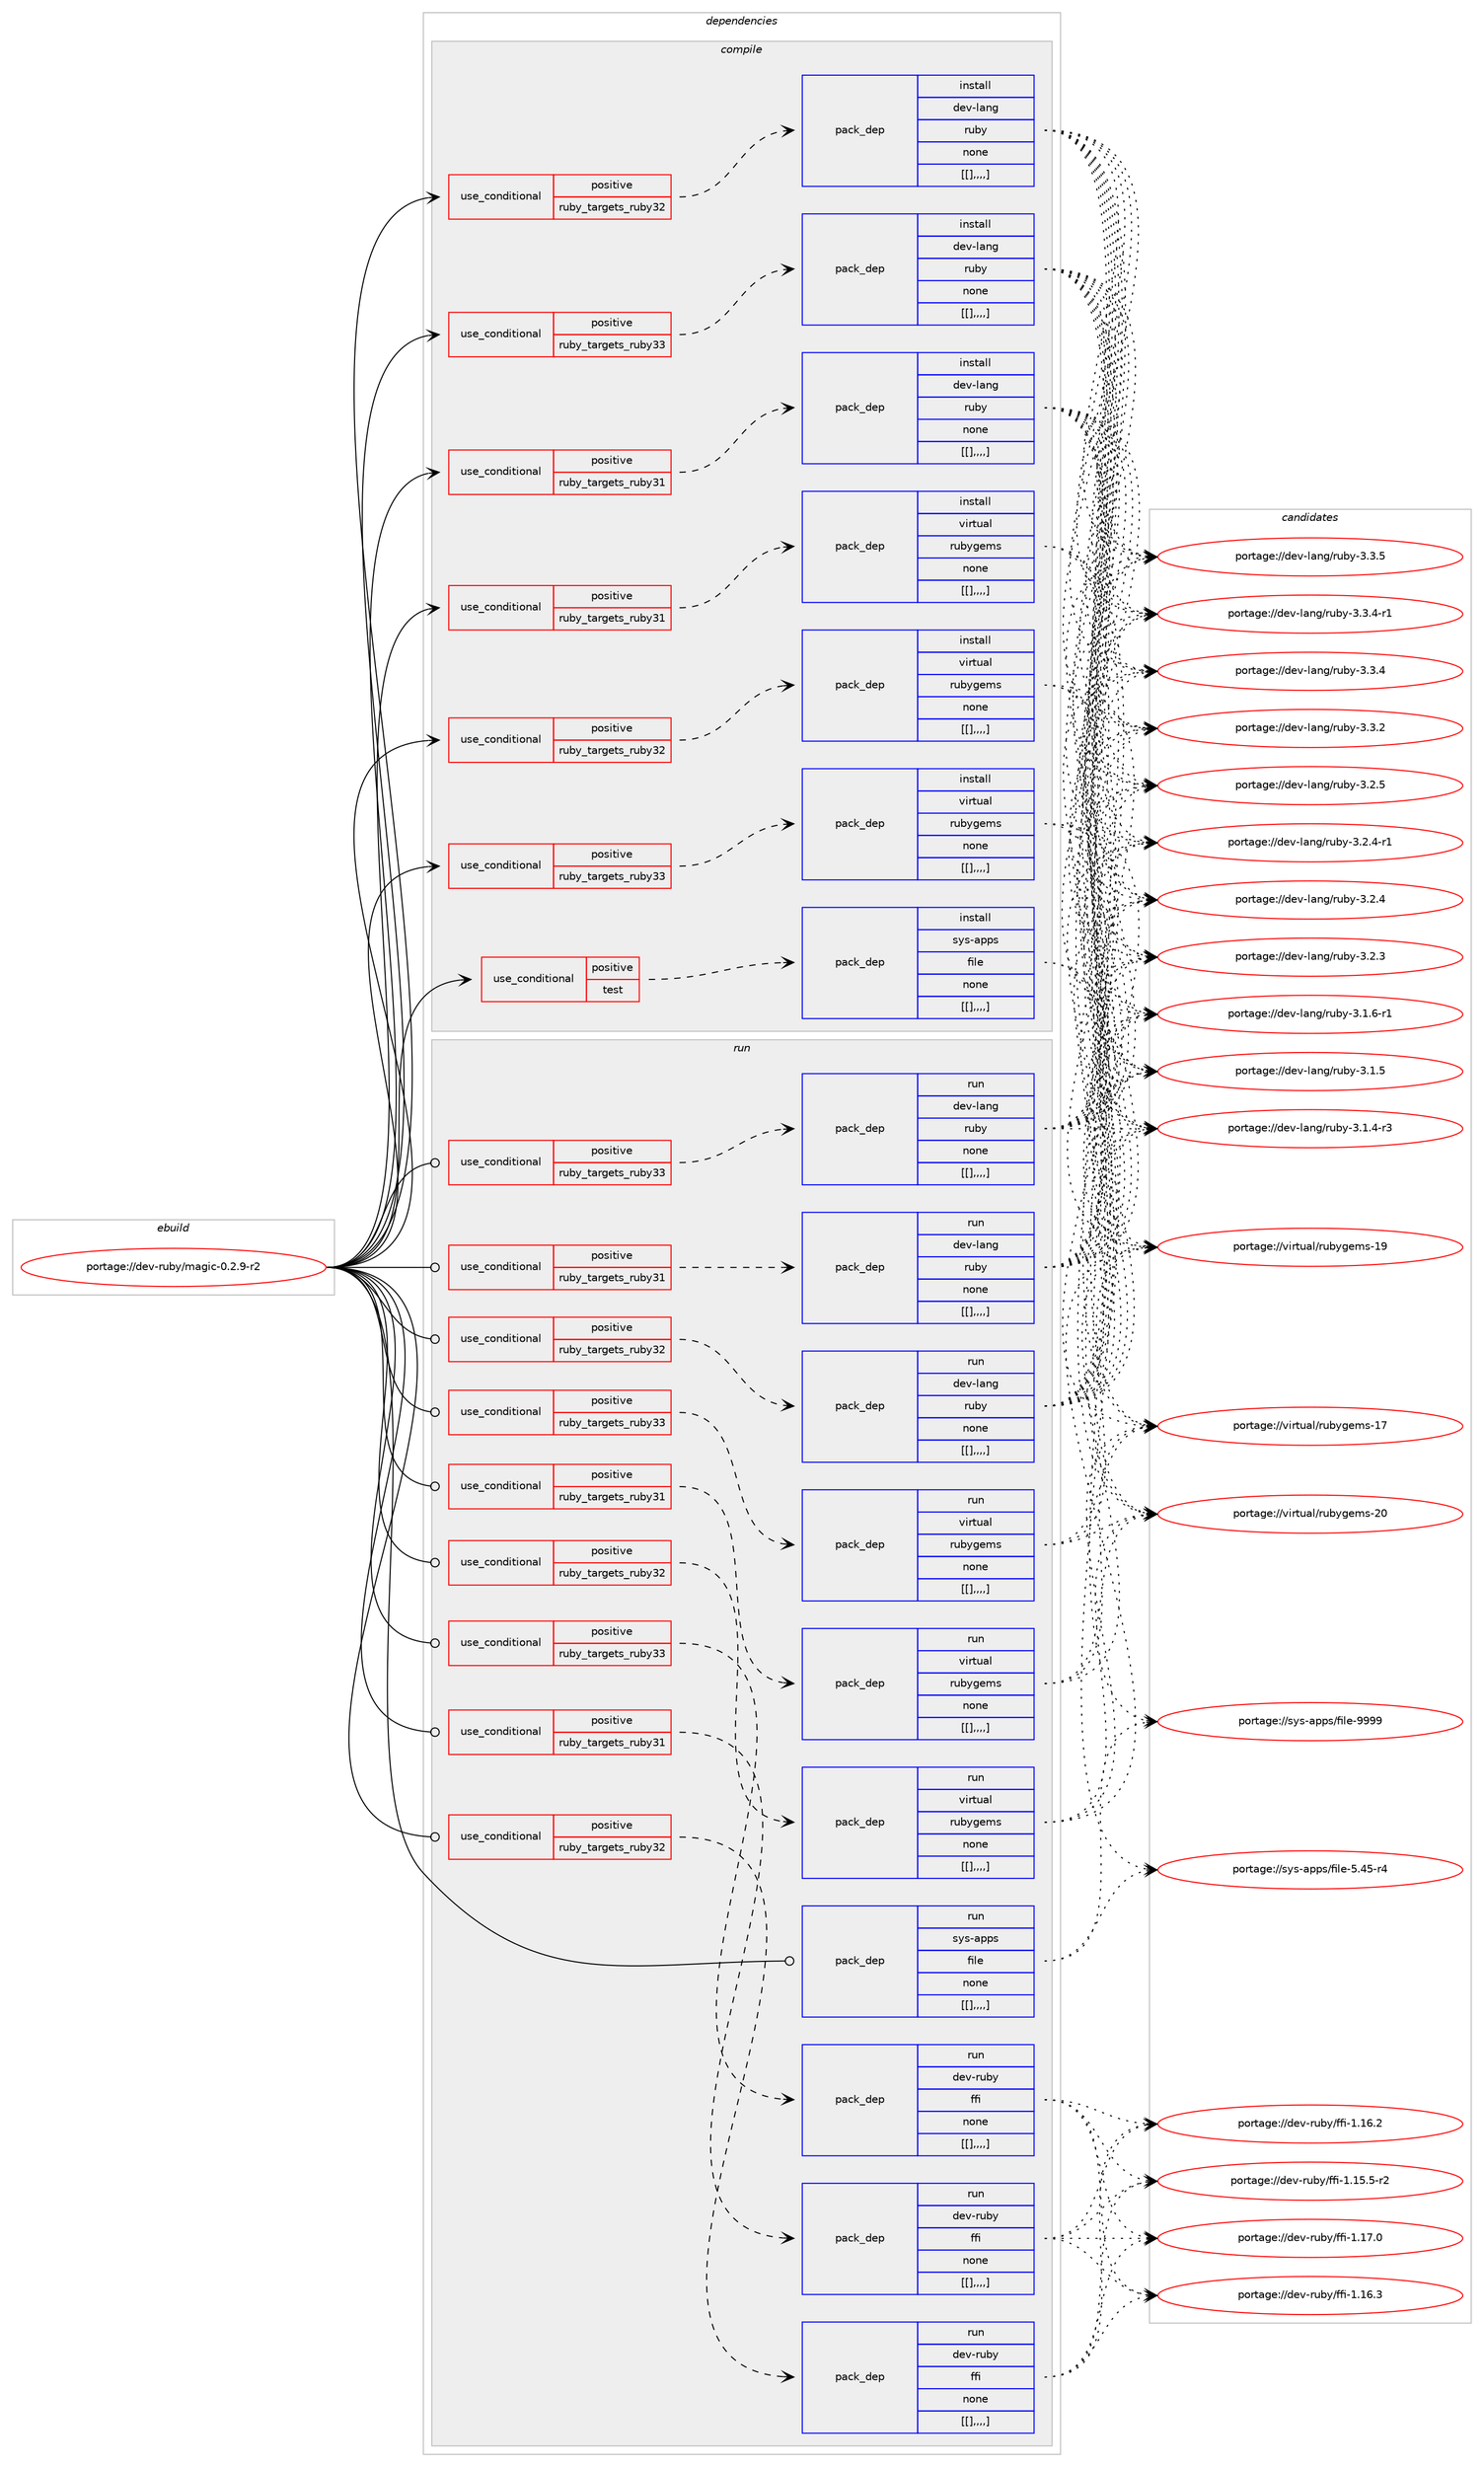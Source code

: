 digraph prolog {

# *************
# Graph options
# *************

newrank=true;
concentrate=true;
compound=true;
graph [rankdir=LR,fontname=Helvetica,fontsize=10,ranksep=1.5];#, ranksep=2.5, nodesep=0.2];
edge  [arrowhead=vee];
node  [fontname=Helvetica,fontsize=10];

# **********
# The ebuild
# **********

subgraph cluster_leftcol {
color=gray;
label=<<i>ebuild</i>>;
id [label="portage://dev-ruby/magic-0.2.9-r2", color=red, width=4, href="../dev-ruby/magic-0.2.9-r2.svg"];
}

# ****************
# The dependencies
# ****************

subgraph cluster_midcol {
color=gray;
label=<<i>dependencies</i>>;
subgraph cluster_compile {
fillcolor="#eeeeee";
style=filled;
label=<<i>compile</i>>;
subgraph cond51567 {
dependency191970 [label=<<TABLE BORDER="0" CELLBORDER="1" CELLSPACING="0" CELLPADDING="4"><TR><TD ROWSPAN="3" CELLPADDING="10">use_conditional</TD></TR><TR><TD>positive</TD></TR><TR><TD>ruby_targets_ruby31</TD></TR></TABLE>>, shape=none, color=red];
subgraph pack139072 {
dependency191971 [label=<<TABLE BORDER="0" CELLBORDER="1" CELLSPACING="0" CELLPADDING="4" WIDTH="220"><TR><TD ROWSPAN="6" CELLPADDING="30">pack_dep</TD></TR><TR><TD WIDTH="110">install</TD></TR><TR><TD>dev-lang</TD></TR><TR><TD>ruby</TD></TR><TR><TD>none</TD></TR><TR><TD>[[],,,,]</TD></TR></TABLE>>, shape=none, color=blue];
}
dependency191970:e -> dependency191971:w [weight=20,style="dashed",arrowhead="vee"];
}
id:e -> dependency191970:w [weight=20,style="solid",arrowhead="vee"];
subgraph cond51568 {
dependency191972 [label=<<TABLE BORDER="0" CELLBORDER="1" CELLSPACING="0" CELLPADDING="4"><TR><TD ROWSPAN="3" CELLPADDING="10">use_conditional</TD></TR><TR><TD>positive</TD></TR><TR><TD>ruby_targets_ruby31</TD></TR></TABLE>>, shape=none, color=red];
subgraph pack139073 {
dependency191973 [label=<<TABLE BORDER="0" CELLBORDER="1" CELLSPACING="0" CELLPADDING="4" WIDTH="220"><TR><TD ROWSPAN="6" CELLPADDING="30">pack_dep</TD></TR><TR><TD WIDTH="110">install</TD></TR><TR><TD>virtual</TD></TR><TR><TD>rubygems</TD></TR><TR><TD>none</TD></TR><TR><TD>[[],,,,]</TD></TR></TABLE>>, shape=none, color=blue];
}
dependency191972:e -> dependency191973:w [weight=20,style="dashed",arrowhead="vee"];
}
id:e -> dependency191972:w [weight=20,style="solid",arrowhead="vee"];
subgraph cond51569 {
dependency191974 [label=<<TABLE BORDER="0" CELLBORDER="1" CELLSPACING="0" CELLPADDING="4"><TR><TD ROWSPAN="3" CELLPADDING="10">use_conditional</TD></TR><TR><TD>positive</TD></TR><TR><TD>ruby_targets_ruby32</TD></TR></TABLE>>, shape=none, color=red];
subgraph pack139074 {
dependency191975 [label=<<TABLE BORDER="0" CELLBORDER="1" CELLSPACING="0" CELLPADDING="4" WIDTH="220"><TR><TD ROWSPAN="6" CELLPADDING="30">pack_dep</TD></TR><TR><TD WIDTH="110">install</TD></TR><TR><TD>dev-lang</TD></TR><TR><TD>ruby</TD></TR><TR><TD>none</TD></TR><TR><TD>[[],,,,]</TD></TR></TABLE>>, shape=none, color=blue];
}
dependency191974:e -> dependency191975:w [weight=20,style="dashed",arrowhead="vee"];
}
id:e -> dependency191974:w [weight=20,style="solid",arrowhead="vee"];
subgraph cond51570 {
dependency191976 [label=<<TABLE BORDER="0" CELLBORDER="1" CELLSPACING="0" CELLPADDING="4"><TR><TD ROWSPAN="3" CELLPADDING="10">use_conditional</TD></TR><TR><TD>positive</TD></TR><TR><TD>ruby_targets_ruby32</TD></TR></TABLE>>, shape=none, color=red];
subgraph pack139075 {
dependency191977 [label=<<TABLE BORDER="0" CELLBORDER="1" CELLSPACING="0" CELLPADDING="4" WIDTH="220"><TR><TD ROWSPAN="6" CELLPADDING="30">pack_dep</TD></TR><TR><TD WIDTH="110">install</TD></TR><TR><TD>virtual</TD></TR><TR><TD>rubygems</TD></TR><TR><TD>none</TD></TR><TR><TD>[[],,,,]</TD></TR></TABLE>>, shape=none, color=blue];
}
dependency191976:e -> dependency191977:w [weight=20,style="dashed",arrowhead="vee"];
}
id:e -> dependency191976:w [weight=20,style="solid",arrowhead="vee"];
subgraph cond51571 {
dependency191978 [label=<<TABLE BORDER="0" CELLBORDER="1" CELLSPACING="0" CELLPADDING="4"><TR><TD ROWSPAN="3" CELLPADDING="10">use_conditional</TD></TR><TR><TD>positive</TD></TR><TR><TD>ruby_targets_ruby33</TD></TR></TABLE>>, shape=none, color=red];
subgraph pack139076 {
dependency191979 [label=<<TABLE BORDER="0" CELLBORDER="1" CELLSPACING="0" CELLPADDING="4" WIDTH="220"><TR><TD ROWSPAN="6" CELLPADDING="30">pack_dep</TD></TR><TR><TD WIDTH="110">install</TD></TR><TR><TD>dev-lang</TD></TR><TR><TD>ruby</TD></TR><TR><TD>none</TD></TR><TR><TD>[[],,,,]</TD></TR></TABLE>>, shape=none, color=blue];
}
dependency191978:e -> dependency191979:w [weight=20,style="dashed",arrowhead="vee"];
}
id:e -> dependency191978:w [weight=20,style="solid",arrowhead="vee"];
subgraph cond51572 {
dependency191980 [label=<<TABLE BORDER="0" CELLBORDER="1" CELLSPACING="0" CELLPADDING="4"><TR><TD ROWSPAN="3" CELLPADDING="10">use_conditional</TD></TR><TR><TD>positive</TD></TR><TR><TD>ruby_targets_ruby33</TD></TR></TABLE>>, shape=none, color=red];
subgraph pack139077 {
dependency191981 [label=<<TABLE BORDER="0" CELLBORDER="1" CELLSPACING="0" CELLPADDING="4" WIDTH="220"><TR><TD ROWSPAN="6" CELLPADDING="30">pack_dep</TD></TR><TR><TD WIDTH="110">install</TD></TR><TR><TD>virtual</TD></TR><TR><TD>rubygems</TD></TR><TR><TD>none</TD></TR><TR><TD>[[],,,,]</TD></TR></TABLE>>, shape=none, color=blue];
}
dependency191980:e -> dependency191981:w [weight=20,style="dashed",arrowhead="vee"];
}
id:e -> dependency191980:w [weight=20,style="solid",arrowhead="vee"];
subgraph cond51573 {
dependency191982 [label=<<TABLE BORDER="0" CELLBORDER="1" CELLSPACING="0" CELLPADDING="4"><TR><TD ROWSPAN="3" CELLPADDING="10">use_conditional</TD></TR><TR><TD>positive</TD></TR><TR><TD>test</TD></TR></TABLE>>, shape=none, color=red];
subgraph pack139078 {
dependency191983 [label=<<TABLE BORDER="0" CELLBORDER="1" CELLSPACING="0" CELLPADDING="4" WIDTH="220"><TR><TD ROWSPAN="6" CELLPADDING="30">pack_dep</TD></TR><TR><TD WIDTH="110">install</TD></TR><TR><TD>sys-apps</TD></TR><TR><TD>file</TD></TR><TR><TD>none</TD></TR><TR><TD>[[],,,,]</TD></TR></TABLE>>, shape=none, color=blue];
}
dependency191982:e -> dependency191983:w [weight=20,style="dashed",arrowhead="vee"];
}
id:e -> dependency191982:w [weight=20,style="solid",arrowhead="vee"];
}
subgraph cluster_compileandrun {
fillcolor="#eeeeee";
style=filled;
label=<<i>compile and run</i>>;
}
subgraph cluster_run {
fillcolor="#eeeeee";
style=filled;
label=<<i>run</i>>;
subgraph cond51574 {
dependency191984 [label=<<TABLE BORDER="0" CELLBORDER="1" CELLSPACING="0" CELLPADDING="4"><TR><TD ROWSPAN="3" CELLPADDING="10">use_conditional</TD></TR><TR><TD>positive</TD></TR><TR><TD>ruby_targets_ruby31</TD></TR></TABLE>>, shape=none, color=red];
subgraph pack139079 {
dependency191985 [label=<<TABLE BORDER="0" CELLBORDER="1" CELLSPACING="0" CELLPADDING="4" WIDTH="220"><TR><TD ROWSPAN="6" CELLPADDING="30">pack_dep</TD></TR><TR><TD WIDTH="110">run</TD></TR><TR><TD>dev-lang</TD></TR><TR><TD>ruby</TD></TR><TR><TD>none</TD></TR><TR><TD>[[],,,,]</TD></TR></TABLE>>, shape=none, color=blue];
}
dependency191984:e -> dependency191985:w [weight=20,style="dashed",arrowhead="vee"];
}
id:e -> dependency191984:w [weight=20,style="solid",arrowhead="odot"];
subgraph cond51575 {
dependency191986 [label=<<TABLE BORDER="0" CELLBORDER="1" CELLSPACING="0" CELLPADDING="4"><TR><TD ROWSPAN="3" CELLPADDING="10">use_conditional</TD></TR><TR><TD>positive</TD></TR><TR><TD>ruby_targets_ruby31</TD></TR></TABLE>>, shape=none, color=red];
subgraph pack139080 {
dependency191987 [label=<<TABLE BORDER="0" CELLBORDER="1" CELLSPACING="0" CELLPADDING="4" WIDTH="220"><TR><TD ROWSPAN="6" CELLPADDING="30">pack_dep</TD></TR><TR><TD WIDTH="110">run</TD></TR><TR><TD>dev-ruby</TD></TR><TR><TD>ffi</TD></TR><TR><TD>none</TD></TR><TR><TD>[[],,,,]</TD></TR></TABLE>>, shape=none, color=blue];
}
dependency191986:e -> dependency191987:w [weight=20,style="dashed",arrowhead="vee"];
}
id:e -> dependency191986:w [weight=20,style="solid",arrowhead="odot"];
subgraph cond51576 {
dependency191988 [label=<<TABLE BORDER="0" CELLBORDER="1" CELLSPACING="0" CELLPADDING="4"><TR><TD ROWSPAN="3" CELLPADDING="10">use_conditional</TD></TR><TR><TD>positive</TD></TR><TR><TD>ruby_targets_ruby31</TD></TR></TABLE>>, shape=none, color=red];
subgraph pack139081 {
dependency191989 [label=<<TABLE BORDER="0" CELLBORDER="1" CELLSPACING="0" CELLPADDING="4" WIDTH="220"><TR><TD ROWSPAN="6" CELLPADDING="30">pack_dep</TD></TR><TR><TD WIDTH="110">run</TD></TR><TR><TD>virtual</TD></TR><TR><TD>rubygems</TD></TR><TR><TD>none</TD></TR><TR><TD>[[],,,,]</TD></TR></TABLE>>, shape=none, color=blue];
}
dependency191988:e -> dependency191989:w [weight=20,style="dashed",arrowhead="vee"];
}
id:e -> dependency191988:w [weight=20,style="solid",arrowhead="odot"];
subgraph cond51577 {
dependency191990 [label=<<TABLE BORDER="0" CELLBORDER="1" CELLSPACING="0" CELLPADDING="4"><TR><TD ROWSPAN="3" CELLPADDING="10">use_conditional</TD></TR><TR><TD>positive</TD></TR><TR><TD>ruby_targets_ruby32</TD></TR></TABLE>>, shape=none, color=red];
subgraph pack139082 {
dependency191991 [label=<<TABLE BORDER="0" CELLBORDER="1" CELLSPACING="0" CELLPADDING="4" WIDTH="220"><TR><TD ROWSPAN="6" CELLPADDING="30">pack_dep</TD></TR><TR><TD WIDTH="110">run</TD></TR><TR><TD>dev-lang</TD></TR><TR><TD>ruby</TD></TR><TR><TD>none</TD></TR><TR><TD>[[],,,,]</TD></TR></TABLE>>, shape=none, color=blue];
}
dependency191990:e -> dependency191991:w [weight=20,style="dashed",arrowhead="vee"];
}
id:e -> dependency191990:w [weight=20,style="solid",arrowhead="odot"];
subgraph cond51578 {
dependency191992 [label=<<TABLE BORDER="0" CELLBORDER="1" CELLSPACING="0" CELLPADDING="4"><TR><TD ROWSPAN="3" CELLPADDING="10">use_conditional</TD></TR><TR><TD>positive</TD></TR><TR><TD>ruby_targets_ruby32</TD></TR></TABLE>>, shape=none, color=red];
subgraph pack139083 {
dependency191993 [label=<<TABLE BORDER="0" CELLBORDER="1" CELLSPACING="0" CELLPADDING="4" WIDTH="220"><TR><TD ROWSPAN="6" CELLPADDING="30">pack_dep</TD></TR><TR><TD WIDTH="110">run</TD></TR><TR><TD>dev-ruby</TD></TR><TR><TD>ffi</TD></TR><TR><TD>none</TD></TR><TR><TD>[[],,,,]</TD></TR></TABLE>>, shape=none, color=blue];
}
dependency191992:e -> dependency191993:w [weight=20,style="dashed",arrowhead="vee"];
}
id:e -> dependency191992:w [weight=20,style="solid",arrowhead="odot"];
subgraph cond51579 {
dependency191994 [label=<<TABLE BORDER="0" CELLBORDER="1" CELLSPACING="0" CELLPADDING="4"><TR><TD ROWSPAN="3" CELLPADDING="10">use_conditional</TD></TR><TR><TD>positive</TD></TR><TR><TD>ruby_targets_ruby32</TD></TR></TABLE>>, shape=none, color=red];
subgraph pack139084 {
dependency191995 [label=<<TABLE BORDER="0" CELLBORDER="1" CELLSPACING="0" CELLPADDING="4" WIDTH="220"><TR><TD ROWSPAN="6" CELLPADDING="30">pack_dep</TD></TR><TR><TD WIDTH="110">run</TD></TR><TR><TD>virtual</TD></TR><TR><TD>rubygems</TD></TR><TR><TD>none</TD></TR><TR><TD>[[],,,,]</TD></TR></TABLE>>, shape=none, color=blue];
}
dependency191994:e -> dependency191995:w [weight=20,style="dashed",arrowhead="vee"];
}
id:e -> dependency191994:w [weight=20,style="solid",arrowhead="odot"];
subgraph cond51580 {
dependency191996 [label=<<TABLE BORDER="0" CELLBORDER="1" CELLSPACING="0" CELLPADDING="4"><TR><TD ROWSPAN="3" CELLPADDING="10">use_conditional</TD></TR><TR><TD>positive</TD></TR><TR><TD>ruby_targets_ruby33</TD></TR></TABLE>>, shape=none, color=red];
subgraph pack139085 {
dependency191997 [label=<<TABLE BORDER="0" CELLBORDER="1" CELLSPACING="0" CELLPADDING="4" WIDTH="220"><TR><TD ROWSPAN="6" CELLPADDING="30">pack_dep</TD></TR><TR><TD WIDTH="110">run</TD></TR><TR><TD>dev-lang</TD></TR><TR><TD>ruby</TD></TR><TR><TD>none</TD></TR><TR><TD>[[],,,,]</TD></TR></TABLE>>, shape=none, color=blue];
}
dependency191996:e -> dependency191997:w [weight=20,style="dashed",arrowhead="vee"];
}
id:e -> dependency191996:w [weight=20,style="solid",arrowhead="odot"];
subgraph cond51581 {
dependency191998 [label=<<TABLE BORDER="0" CELLBORDER="1" CELLSPACING="0" CELLPADDING="4"><TR><TD ROWSPAN="3" CELLPADDING="10">use_conditional</TD></TR><TR><TD>positive</TD></TR><TR><TD>ruby_targets_ruby33</TD></TR></TABLE>>, shape=none, color=red];
subgraph pack139086 {
dependency191999 [label=<<TABLE BORDER="0" CELLBORDER="1" CELLSPACING="0" CELLPADDING="4" WIDTH="220"><TR><TD ROWSPAN="6" CELLPADDING="30">pack_dep</TD></TR><TR><TD WIDTH="110">run</TD></TR><TR><TD>dev-ruby</TD></TR><TR><TD>ffi</TD></TR><TR><TD>none</TD></TR><TR><TD>[[],,,,]</TD></TR></TABLE>>, shape=none, color=blue];
}
dependency191998:e -> dependency191999:w [weight=20,style="dashed",arrowhead="vee"];
}
id:e -> dependency191998:w [weight=20,style="solid",arrowhead="odot"];
subgraph cond51582 {
dependency192000 [label=<<TABLE BORDER="0" CELLBORDER="1" CELLSPACING="0" CELLPADDING="4"><TR><TD ROWSPAN="3" CELLPADDING="10">use_conditional</TD></TR><TR><TD>positive</TD></TR><TR><TD>ruby_targets_ruby33</TD></TR></TABLE>>, shape=none, color=red];
subgraph pack139087 {
dependency192001 [label=<<TABLE BORDER="0" CELLBORDER="1" CELLSPACING="0" CELLPADDING="4" WIDTH="220"><TR><TD ROWSPAN="6" CELLPADDING="30">pack_dep</TD></TR><TR><TD WIDTH="110">run</TD></TR><TR><TD>virtual</TD></TR><TR><TD>rubygems</TD></TR><TR><TD>none</TD></TR><TR><TD>[[],,,,]</TD></TR></TABLE>>, shape=none, color=blue];
}
dependency192000:e -> dependency192001:w [weight=20,style="dashed",arrowhead="vee"];
}
id:e -> dependency192000:w [weight=20,style="solid",arrowhead="odot"];
subgraph pack139088 {
dependency192002 [label=<<TABLE BORDER="0" CELLBORDER="1" CELLSPACING="0" CELLPADDING="4" WIDTH="220"><TR><TD ROWSPAN="6" CELLPADDING="30">pack_dep</TD></TR><TR><TD WIDTH="110">run</TD></TR><TR><TD>sys-apps</TD></TR><TR><TD>file</TD></TR><TR><TD>none</TD></TR><TR><TD>[[],,,,]</TD></TR></TABLE>>, shape=none, color=blue];
}
id:e -> dependency192002:w [weight=20,style="solid",arrowhead="odot"];
}
}

# **************
# The candidates
# **************

subgraph cluster_choices {
rank=same;
color=gray;
label=<<i>candidates</i>>;

subgraph choice139072 {
color=black;
nodesep=1;
choice10010111845108971101034711411798121455146514653 [label="portage://dev-lang/ruby-3.3.5", color=red, width=4,href="../dev-lang/ruby-3.3.5.svg"];
choice100101118451089711010347114117981214551465146524511449 [label="portage://dev-lang/ruby-3.3.4-r1", color=red, width=4,href="../dev-lang/ruby-3.3.4-r1.svg"];
choice10010111845108971101034711411798121455146514652 [label="portage://dev-lang/ruby-3.3.4", color=red, width=4,href="../dev-lang/ruby-3.3.4.svg"];
choice10010111845108971101034711411798121455146514650 [label="portage://dev-lang/ruby-3.3.2", color=red, width=4,href="../dev-lang/ruby-3.3.2.svg"];
choice10010111845108971101034711411798121455146504653 [label="portage://dev-lang/ruby-3.2.5", color=red, width=4,href="../dev-lang/ruby-3.2.5.svg"];
choice100101118451089711010347114117981214551465046524511449 [label="portage://dev-lang/ruby-3.2.4-r1", color=red, width=4,href="../dev-lang/ruby-3.2.4-r1.svg"];
choice10010111845108971101034711411798121455146504652 [label="portage://dev-lang/ruby-3.2.4", color=red, width=4,href="../dev-lang/ruby-3.2.4.svg"];
choice10010111845108971101034711411798121455146504651 [label="portage://dev-lang/ruby-3.2.3", color=red, width=4,href="../dev-lang/ruby-3.2.3.svg"];
choice100101118451089711010347114117981214551464946544511449 [label="portage://dev-lang/ruby-3.1.6-r1", color=red, width=4,href="../dev-lang/ruby-3.1.6-r1.svg"];
choice10010111845108971101034711411798121455146494653 [label="portage://dev-lang/ruby-3.1.5", color=red, width=4,href="../dev-lang/ruby-3.1.5.svg"];
choice100101118451089711010347114117981214551464946524511451 [label="portage://dev-lang/ruby-3.1.4-r3", color=red, width=4,href="../dev-lang/ruby-3.1.4-r3.svg"];
dependency191971:e -> choice10010111845108971101034711411798121455146514653:w [style=dotted,weight="100"];
dependency191971:e -> choice100101118451089711010347114117981214551465146524511449:w [style=dotted,weight="100"];
dependency191971:e -> choice10010111845108971101034711411798121455146514652:w [style=dotted,weight="100"];
dependency191971:e -> choice10010111845108971101034711411798121455146514650:w [style=dotted,weight="100"];
dependency191971:e -> choice10010111845108971101034711411798121455146504653:w [style=dotted,weight="100"];
dependency191971:e -> choice100101118451089711010347114117981214551465046524511449:w [style=dotted,weight="100"];
dependency191971:e -> choice10010111845108971101034711411798121455146504652:w [style=dotted,weight="100"];
dependency191971:e -> choice10010111845108971101034711411798121455146504651:w [style=dotted,weight="100"];
dependency191971:e -> choice100101118451089711010347114117981214551464946544511449:w [style=dotted,weight="100"];
dependency191971:e -> choice10010111845108971101034711411798121455146494653:w [style=dotted,weight="100"];
dependency191971:e -> choice100101118451089711010347114117981214551464946524511451:w [style=dotted,weight="100"];
}
subgraph choice139073 {
color=black;
nodesep=1;
choice118105114116117971084711411798121103101109115455048 [label="portage://virtual/rubygems-20", color=red, width=4,href="../virtual/rubygems-20.svg"];
choice118105114116117971084711411798121103101109115454957 [label="portage://virtual/rubygems-19", color=red, width=4,href="../virtual/rubygems-19.svg"];
choice118105114116117971084711411798121103101109115454955 [label="portage://virtual/rubygems-17", color=red, width=4,href="../virtual/rubygems-17.svg"];
dependency191973:e -> choice118105114116117971084711411798121103101109115455048:w [style=dotted,weight="100"];
dependency191973:e -> choice118105114116117971084711411798121103101109115454957:w [style=dotted,weight="100"];
dependency191973:e -> choice118105114116117971084711411798121103101109115454955:w [style=dotted,weight="100"];
}
subgraph choice139074 {
color=black;
nodesep=1;
choice10010111845108971101034711411798121455146514653 [label="portage://dev-lang/ruby-3.3.5", color=red, width=4,href="../dev-lang/ruby-3.3.5.svg"];
choice100101118451089711010347114117981214551465146524511449 [label="portage://dev-lang/ruby-3.3.4-r1", color=red, width=4,href="../dev-lang/ruby-3.3.4-r1.svg"];
choice10010111845108971101034711411798121455146514652 [label="portage://dev-lang/ruby-3.3.4", color=red, width=4,href="../dev-lang/ruby-3.3.4.svg"];
choice10010111845108971101034711411798121455146514650 [label="portage://dev-lang/ruby-3.3.2", color=red, width=4,href="../dev-lang/ruby-3.3.2.svg"];
choice10010111845108971101034711411798121455146504653 [label="portage://dev-lang/ruby-3.2.5", color=red, width=4,href="../dev-lang/ruby-3.2.5.svg"];
choice100101118451089711010347114117981214551465046524511449 [label="portage://dev-lang/ruby-3.2.4-r1", color=red, width=4,href="../dev-lang/ruby-3.2.4-r1.svg"];
choice10010111845108971101034711411798121455146504652 [label="portage://dev-lang/ruby-3.2.4", color=red, width=4,href="../dev-lang/ruby-3.2.4.svg"];
choice10010111845108971101034711411798121455146504651 [label="portage://dev-lang/ruby-3.2.3", color=red, width=4,href="../dev-lang/ruby-3.2.3.svg"];
choice100101118451089711010347114117981214551464946544511449 [label="portage://dev-lang/ruby-3.1.6-r1", color=red, width=4,href="../dev-lang/ruby-3.1.6-r1.svg"];
choice10010111845108971101034711411798121455146494653 [label="portage://dev-lang/ruby-3.1.5", color=red, width=4,href="../dev-lang/ruby-3.1.5.svg"];
choice100101118451089711010347114117981214551464946524511451 [label="portage://dev-lang/ruby-3.1.4-r3", color=red, width=4,href="../dev-lang/ruby-3.1.4-r3.svg"];
dependency191975:e -> choice10010111845108971101034711411798121455146514653:w [style=dotted,weight="100"];
dependency191975:e -> choice100101118451089711010347114117981214551465146524511449:w [style=dotted,weight="100"];
dependency191975:e -> choice10010111845108971101034711411798121455146514652:w [style=dotted,weight="100"];
dependency191975:e -> choice10010111845108971101034711411798121455146514650:w [style=dotted,weight="100"];
dependency191975:e -> choice10010111845108971101034711411798121455146504653:w [style=dotted,weight="100"];
dependency191975:e -> choice100101118451089711010347114117981214551465046524511449:w [style=dotted,weight="100"];
dependency191975:e -> choice10010111845108971101034711411798121455146504652:w [style=dotted,weight="100"];
dependency191975:e -> choice10010111845108971101034711411798121455146504651:w [style=dotted,weight="100"];
dependency191975:e -> choice100101118451089711010347114117981214551464946544511449:w [style=dotted,weight="100"];
dependency191975:e -> choice10010111845108971101034711411798121455146494653:w [style=dotted,weight="100"];
dependency191975:e -> choice100101118451089711010347114117981214551464946524511451:w [style=dotted,weight="100"];
}
subgraph choice139075 {
color=black;
nodesep=1;
choice118105114116117971084711411798121103101109115455048 [label="portage://virtual/rubygems-20", color=red, width=4,href="../virtual/rubygems-20.svg"];
choice118105114116117971084711411798121103101109115454957 [label="portage://virtual/rubygems-19", color=red, width=4,href="../virtual/rubygems-19.svg"];
choice118105114116117971084711411798121103101109115454955 [label="portage://virtual/rubygems-17", color=red, width=4,href="../virtual/rubygems-17.svg"];
dependency191977:e -> choice118105114116117971084711411798121103101109115455048:w [style=dotted,weight="100"];
dependency191977:e -> choice118105114116117971084711411798121103101109115454957:w [style=dotted,weight="100"];
dependency191977:e -> choice118105114116117971084711411798121103101109115454955:w [style=dotted,weight="100"];
}
subgraph choice139076 {
color=black;
nodesep=1;
choice10010111845108971101034711411798121455146514653 [label="portage://dev-lang/ruby-3.3.5", color=red, width=4,href="../dev-lang/ruby-3.3.5.svg"];
choice100101118451089711010347114117981214551465146524511449 [label="portage://dev-lang/ruby-3.3.4-r1", color=red, width=4,href="../dev-lang/ruby-3.3.4-r1.svg"];
choice10010111845108971101034711411798121455146514652 [label="portage://dev-lang/ruby-3.3.4", color=red, width=4,href="../dev-lang/ruby-3.3.4.svg"];
choice10010111845108971101034711411798121455146514650 [label="portage://dev-lang/ruby-3.3.2", color=red, width=4,href="../dev-lang/ruby-3.3.2.svg"];
choice10010111845108971101034711411798121455146504653 [label="portage://dev-lang/ruby-3.2.5", color=red, width=4,href="../dev-lang/ruby-3.2.5.svg"];
choice100101118451089711010347114117981214551465046524511449 [label="portage://dev-lang/ruby-3.2.4-r1", color=red, width=4,href="../dev-lang/ruby-3.2.4-r1.svg"];
choice10010111845108971101034711411798121455146504652 [label="portage://dev-lang/ruby-3.2.4", color=red, width=4,href="../dev-lang/ruby-3.2.4.svg"];
choice10010111845108971101034711411798121455146504651 [label="portage://dev-lang/ruby-3.2.3", color=red, width=4,href="../dev-lang/ruby-3.2.3.svg"];
choice100101118451089711010347114117981214551464946544511449 [label="portage://dev-lang/ruby-3.1.6-r1", color=red, width=4,href="../dev-lang/ruby-3.1.6-r1.svg"];
choice10010111845108971101034711411798121455146494653 [label="portage://dev-lang/ruby-3.1.5", color=red, width=4,href="../dev-lang/ruby-3.1.5.svg"];
choice100101118451089711010347114117981214551464946524511451 [label="portage://dev-lang/ruby-3.1.4-r3", color=red, width=4,href="../dev-lang/ruby-3.1.4-r3.svg"];
dependency191979:e -> choice10010111845108971101034711411798121455146514653:w [style=dotted,weight="100"];
dependency191979:e -> choice100101118451089711010347114117981214551465146524511449:w [style=dotted,weight="100"];
dependency191979:e -> choice10010111845108971101034711411798121455146514652:w [style=dotted,weight="100"];
dependency191979:e -> choice10010111845108971101034711411798121455146514650:w [style=dotted,weight="100"];
dependency191979:e -> choice10010111845108971101034711411798121455146504653:w [style=dotted,weight="100"];
dependency191979:e -> choice100101118451089711010347114117981214551465046524511449:w [style=dotted,weight="100"];
dependency191979:e -> choice10010111845108971101034711411798121455146504652:w [style=dotted,weight="100"];
dependency191979:e -> choice10010111845108971101034711411798121455146504651:w [style=dotted,weight="100"];
dependency191979:e -> choice100101118451089711010347114117981214551464946544511449:w [style=dotted,weight="100"];
dependency191979:e -> choice10010111845108971101034711411798121455146494653:w [style=dotted,weight="100"];
dependency191979:e -> choice100101118451089711010347114117981214551464946524511451:w [style=dotted,weight="100"];
}
subgraph choice139077 {
color=black;
nodesep=1;
choice118105114116117971084711411798121103101109115455048 [label="portage://virtual/rubygems-20", color=red, width=4,href="../virtual/rubygems-20.svg"];
choice118105114116117971084711411798121103101109115454957 [label="portage://virtual/rubygems-19", color=red, width=4,href="../virtual/rubygems-19.svg"];
choice118105114116117971084711411798121103101109115454955 [label="portage://virtual/rubygems-17", color=red, width=4,href="../virtual/rubygems-17.svg"];
dependency191981:e -> choice118105114116117971084711411798121103101109115455048:w [style=dotted,weight="100"];
dependency191981:e -> choice118105114116117971084711411798121103101109115454957:w [style=dotted,weight="100"];
dependency191981:e -> choice118105114116117971084711411798121103101109115454955:w [style=dotted,weight="100"];
}
subgraph choice139078 {
color=black;
nodesep=1;
choice1151211154597112112115471021051081014557575757 [label="portage://sys-apps/file-9999", color=red, width=4,href="../sys-apps/file-9999.svg"];
choice11512111545971121121154710210510810145534652534511452 [label="portage://sys-apps/file-5.45-r4", color=red, width=4,href="../sys-apps/file-5.45-r4.svg"];
dependency191983:e -> choice1151211154597112112115471021051081014557575757:w [style=dotted,weight="100"];
dependency191983:e -> choice11512111545971121121154710210510810145534652534511452:w [style=dotted,weight="100"];
}
subgraph choice139079 {
color=black;
nodesep=1;
choice10010111845108971101034711411798121455146514653 [label="portage://dev-lang/ruby-3.3.5", color=red, width=4,href="../dev-lang/ruby-3.3.5.svg"];
choice100101118451089711010347114117981214551465146524511449 [label="portage://dev-lang/ruby-3.3.4-r1", color=red, width=4,href="../dev-lang/ruby-3.3.4-r1.svg"];
choice10010111845108971101034711411798121455146514652 [label="portage://dev-lang/ruby-3.3.4", color=red, width=4,href="../dev-lang/ruby-3.3.4.svg"];
choice10010111845108971101034711411798121455146514650 [label="portage://dev-lang/ruby-3.3.2", color=red, width=4,href="../dev-lang/ruby-3.3.2.svg"];
choice10010111845108971101034711411798121455146504653 [label="portage://dev-lang/ruby-3.2.5", color=red, width=4,href="../dev-lang/ruby-3.2.5.svg"];
choice100101118451089711010347114117981214551465046524511449 [label="portage://dev-lang/ruby-3.2.4-r1", color=red, width=4,href="../dev-lang/ruby-3.2.4-r1.svg"];
choice10010111845108971101034711411798121455146504652 [label="portage://dev-lang/ruby-3.2.4", color=red, width=4,href="../dev-lang/ruby-3.2.4.svg"];
choice10010111845108971101034711411798121455146504651 [label="portage://dev-lang/ruby-3.2.3", color=red, width=4,href="../dev-lang/ruby-3.2.3.svg"];
choice100101118451089711010347114117981214551464946544511449 [label="portage://dev-lang/ruby-3.1.6-r1", color=red, width=4,href="../dev-lang/ruby-3.1.6-r1.svg"];
choice10010111845108971101034711411798121455146494653 [label="portage://dev-lang/ruby-3.1.5", color=red, width=4,href="../dev-lang/ruby-3.1.5.svg"];
choice100101118451089711010347114117981214551464946524511451 [label="portage://dev-lang/ruby-3.1.4-r3", color=red, width=4,href="../dev-lang/ruby-3.1.4-r3.svg"];
dependency191985:e -> choice10010111845108971101034711411798121455146514653:w [style=dotted,weight="100"];
dependency191985:e -> choice100101118451089711010347114117981214551465146524511449:w [style=dotted,weight="100"];
dependency191985:e -> choice10010111845108971101034711411798121455146514652:w [style=dotted,weight="100"];
dependency191985:e -> choice10010111845108971101034711411798121455146514650:w [style=dotted,weight="100"];
dependency191985:e -> choice10010111845108971101034711411798121455146504653:w [style=dotted,weight="100"];
dependency191985:e -> choice100101118451089711010347114117981214551465046524511449:w [style=dotted,weight="100"];
dependency191985:e -> choice10010111845108971101034711411798121455146504652:w [style=dotted,weight="100"];
dependency191985:e -> choice10010111845108971101034711411798121455146504651:w [style=dotted,weight="100"];
dependency191985:e -> choice100101118451089711010347114117981214551464946544511449:w [style=dotted,weight="100"];
dependency191985:e -> choice10010111845108971101034711411798121455146494653:w [style=dotted,weight="100"];
dependency191985:e -> choice100101118451089711010347114117981214551464946524511451:w [style=dotted,weight="100"];
}
subgraph choice139080 {
color=black;
nodesep=1;
choice10010111845114117981214710210210545494649554648 [label="portage://dev-ruby/ffi-1.17.0", color=red, width=4,href="../dev-ruby/ffi-1.17.0.svg"];
choice10010111845114117981214710210210545494649544651 [label="portage://dev-ruby/ffi-1.16.3", color=red, width=4,href="../dev-ruby/ffi-1.16.3.svg"];
choice10010111845114117981214710210210545494649544650 [label="portage://dev-ruby/ffi-1.16.2", color=red, width=4,href="../dev-ruby/ffi-1.16.2.svg"];
choice100101118451141179812147102102105454946495346534511450 [label="portage://dev-ruby/ffi-1.15.5-r2", color=red, width=4,href="../dev-ruby/ffi-1.15.5-r2.svg"];
dependency191987:e -> choice10010111845114117981214710210210545494649554648:w [style=dotted,weight="100"];
dependency191987:e -> choice10010111845114117981214710210210545494649544651:w [style=dotted,weight="100"];
dependency191987:e -> choice10010111845114117981214710210210545494649544650:w [style=dotted,weight="100"];
dependency191987:e -> choice100101118451141179812147102102105454946495346534511450:w [style=dotted,weight="100"];
}
subgraph choice139081 {
color=black;
nodesep=1;
choice118105114116117971084711411798121103101109115455048 [label="portage://virtual/rubygems-20", color=red, width=4,href="../virtual/rubygems-20.svg"];
choice118105114116117971084711411798121103101109115454957 [label="portage://virtual/rubygems-19", color=red, width=4,href="../virtual/rubygems-19.svg"];
choice118105114116117971084711411798121103101109115454955 [label="portage://virtual/rubygems-17", color=red, width=4,href="../virtual/rubygems-17.svg"];
dependency191989:e -> choice118105114116117971084711411798121103101109115455048:w [style=dotted,weight="100"];
dependency191989:e -> choice118105114116117971084711411798121103101109115454957:w [style=dotted,weight="100"];
dependency191989:e -> choice118105114116117971084711411798121103101109115454955:w [style=dotted,weight="100"];
}
subgraph choice139082 {
color=black;
nodesep=1;
choice10010111845108971101034711411798121455146514653 [label="portage://dev-lang/ruby-3.3.5", color=red, width=4,href="../dev-lang/ruby-3.3.5.svg"];
choice100101118451089711010347114117981214551465146524511449 [label="portage://dev-lang/ruby-3.3.4-r1", color=red, width=4,href="../dev-lang/ruby-3.3.4-r1.svg"];
choice10010111845108971101034711411798121455146514652 [label="portage://dev-lang/ruby-3.3.4", color=red, width=4,href="../dev-lang/ruby-3.3.4.svg"];
choice10010111845108971101034711411798121455146514650 [label="portage://dev-lang/ruby-3.3.2", color=red, width=4,href="../dev-lang/ruby-3.3.2.svg"];
choice10010111845108971101034711411798121455146504653 [label="portage://dev-lang/ruby-3.2.5", color=red, width=4,href="../dev-lang/ruby-3.2.5.svg"];
choice100101118451089711010347114117981214551465046524511449 [label="portage://dev-lang/ruby-3.2.4-r1", color=red, width=4,href="../dev-lang/ruby-3.2.4-r1.svg"];
choice10010111845108971101034711411798121455146504652 [label="portage://dev-lang/ruby-3.2.4", color=red, width=4,href="../dev-lang/ruby-3.2.4.svg"];
choice10010111845108971101034711411798121455146504651 [label="portage://dev-lang/ruby-3.2.3", color=red, width=4,href="../dev-lang/ruby-3.2.3.svg"];
choice100101118451089711010347114117981214551464946544511449 [label="portage://dev-lang/ruby-3.1.6-r1", color=red, width=4,href="../dev-lang/ruby-3.1.6-r1.svg"];
choice10010111845108971101034711411798121455146494653 [label="portage://dev-lang/ruby-3.1.5", color=red, width=4,href="../dev-lang/ruby-3.1.5.svg"];
choice100101118451089711010347114117981214551464946524511451 [label="portage://dev-lang/ruby-3.1.4-r3", color=red, width=4,href="../dev-lang/ruby-3.1.4-r3.svg"];
dependency191991:e -> choice10010111845108971101034711411798121455146514653:w [style=dotted,weight="100"];
dependency191991:e -> choice100101118451089711010347114117981214551465146524511449:w [style=dotted,weight="100"];
dependency191991:e -> choice10010111845108971101034711411798121455146514652:w [style=dotted,weight="100"];
dependency191991:e -> choice10010111845108971101034711411798121455146514650:w [style=dotted,weight="100"];
dependency191991:e -> choice10010111845108971101034711411798121455146504653:w [style=dotted,weight="100"];
dependency191991:e -> choice100101118451089711010347114117981214551465046524511449:w [style=dotted,weight="100"];
dependency191991:e -> choice10010111845108971101034711411798121455146504652:w [style=dotted,weight="100"];
dependency191991:e -> choice10010111845108971101034711411798121455146504651:w [style=dotted,weight="100"];
dependency191991:e -> choice100101118451089711010347114117981214551464946544511449:w [style=dotted,weight="100"];
dependency191991:e -> choice10010111845108971101034711411798121455146494653:w [style=dotted,weight="100"];
dependency191991:e -> choice100101118451089711010347114117981214551464946524511451:w [style=dotted,weight="100"];
}
subgraph choice139083 {
color=black;
nodesep=1;
choice10010111845114117981214710210210545494649554648 [label="portage://dev-ruby/ffi-1.17.0", color=red, width=4,href="../dev-ruby/ffi-1.17.0.svg"];
choice10010111845114117981214710210210545494649544651 [label="portage://dev-ruby/ffi-1.16.3", color=red, width=4,href="../dev-ruby/ffi-1.16.3.svg"];
choice10010111845114117981214710210210545494649544650 [label="portage://dev-ruby/ffi-1.16.2", color=red, width=4,href="../dev-ruby/ffi-1.16.2.svg"];
choice100101118451141179812147102102105454946495346534511450 [label="portage://dev-ruby/ffi-1.15.5-r2", color=red, width=4,href="../dev-ruby/ffi-1.15.5-r2.svg"];
dependency191993:e -> choice10010111845114117981214710210210545494649554648:w [style=dotted,weight="100"];
dependency191993:e -> choice10010111845114117981214710210210545494649544651:w [style=dotted,weight="100"];
dependency191993:e -> choice10010111845114117981214710210210545494649544650:w [style=dotted,weight="100"];
dependency191993:e -> choice100101118451141179812147102102105454946495346534511450:w [style=dotted,weight="100"];
}
subgraph choice139084 {
color=black;
nodesep=1;
choice118105114116117971084711411798121103101109115455048 [label="portage://virtual/rubygems-20", color=red, width=4,href="../virtual/rubygems-20.svg"];
choice118105114116117971084711411798121103101109115454957 [label="portage://virtual/rubygems-19", color=red, width=4,href="../virtual/rubygems-19.svg"];
choice118105114116117971084711411798121103101109115454955 [label="portage://virtual/rubygems-17", color=red, width=4,href="../virtual/rubygems-17.svg"];
dependency191995:e -> choice118105114116117971084711411798121103101109115455048:w [style=dotted,weight="100"];
dependency191995:e -> choice118105114116117971084711411798121103101109115454957:w [style=dotted,weight="100"];
dependency191995:e -> choice118105114116117971084711411798121103101109115454955:w [style=dotted,weight="100"];
}
subgraph choice139085 {
color=black;
nodesep=1;
choice10010111845108971101034711411798121455146514653 [label="portage://dev-lang/ruby-3.3.5", color=red, width=4,href="../dev-lang/ruby-3.3.5.svg"];
choice100101118451089711010347114117981214551465146524511449 [label="portage://dev-lang/ruby-3.3.4-r1", color=red, width=4,href="../dev-lang/ruby-3.3.4-r1.svg"];
choice10010111845108971101034711411798121455146514652 [label="portage://dev-lang/ruby-3.3.4", color=red, width=4,href="../dev-lang/ruby-3.3.4.svg"];
choice10010111845108971101034711411798121455146514650 [label="portage://dev-lang/ruby-3.3.2", color=red, width=4,href="../dev-lang/ruby-3.3.2.svg"];
choice10010111845108971101034711411798121455146504653 [label="portage://dev-lang/ruby-3.2.5", color=red, width=4,href="../dev-lang/ruby-3.2.5.svg"];
choice100101118451089711010347114117981214551465046524511449 [label="portage://dev-lang/ruby-3.2.4-r1", color=red, width=4,href="../dev-lang/ruby-3.2.4-r1.svg"];
choice10010111845108971101034711411798121455146504652 [label="portage://dev-lang/ruby-3.2.4", color=red, width=4,href="../dev-lang/ruby-3.2.4.svg"];
choice10010111845108971101034711411798121455146504651 [label="portage://dev-lang/ruby-3.2.3", color=red, width=4,href="../dev-lang/ruby-3.2.3.svg"];
choice100101118451089711010347114117981214551464946544511449 [label="portage://dev-lang/ruby-3.1.6-r1", color=red, width=4,href="../dev-lang/ruby-3.1.6-r1.svg"];
choice10010111845108971101034711411798121455146494653 [label="portage://dev-lang/ruby-3.1.5", color=red, width=4,href="../dev-lang/ruby-3.1.5.svg"];
choice100101118451089711010347114117981214551464946524511451 [label="portage://dev-lang/ruby-3.1.4-r3", color=red, width=4,href="../dev-lang/ruby-3.1.4-r3.svg"];
dependency191997:e -> choice10010111845108971101034711411798121455146514653:w [style=dotted,weight="100"];
dependency191997:e -> choice100101118451089711010347114117981214551465146524511449:w [style=dotted,weight="100"];
dependency191997:e -> choice10010111845108971101034711411798121455146514652:w [style=dotted,weight="100"];
dependency191997:e -> choice10010111845108971101034711411798121455146514650:w [style=dotted,weight="100"];
dependency191997:e -> choice10010111845108971101034711411798121455146504653:w [style=dotted,weight="100"];
dependency191997:e -> choice100101118451089711010347114117981214551465046524511449:w [style=dotted,weight="100"];
dependency191997:e -> choice10010111845108971101034711411798121455146504652:w [style=dotted,weight="100"];
dependency191997:e -> choice10010111845108971101034711411798121455146504651:w [style=dotted,weight="100"];
dependency191997:e -> choice100101118451089711010347114117981214551464946544511449:w [style=dotted,weight="100"];
dependency191997:e -> choice10010111845108971101034711411798121455146494653:w [style=dotted,weight="100"];
dependency191997:e -> choice100101118451089711010347114117981214551464946524511451:w [style=dotted,weight="100"];
}
subgraph choice139086 {
color=black;
nodesep=1;
choice10010111845114117981214710210210545494649554648 [label="portage://dev-ruby/ffi-1.17.0", color=red, width=4,href="../dev-ruby/ffi-1.17.0.svg"];
choice10010111845114117981214710210210545494649544651 [label="portage://dev-ruby/ffi-1.16.3", color=red, width=4,href="../dev-ruby/ffi-1.16.3.svg"];
choice10010111845114117981214710210210545494649544650 [label="portage://dev-ruby/ffi-1.16.2", color=red, width=4,href="../dev-ruby/ffi-1.16.2.svg"];
choice100101118451141179812147102102105454946495346534511450 [label="portage://dev-ruby/ffi-1.15.5-r2", color=red, width=4,href="../dev-ruby/ffi-1.15.5-r2.svg"];
dependency191999:e -> choice10010111845114117981214710210210545494649554648:w [style=dotted,weight="100"];
dependency191999:e -> choice10010111845114117981214710210210545494649544651:w [style=dotted,weight="100"];
dependency191999:e -> choice10010111845114117981214710210210545494649544650:w [style=dotted,weight="100"];
dependency191999:e -> choice100101118451141179812147102102105454946495346534511450:w [style=dotted,weight="100"];
}
subgraph choice139087 {
color=black;
nodesep=1;
choice118105114116117971084711411798121103101109115455048 [label="portage://virtual/rubygems-20", color=red, width=4,href="../virtual/rubygems-20.svg"];
choice118105114116117971084711411798121103101109115454957 [label="portage://virtual/rubygems-19", color=red, width=4,href="../virtual/rubygems-19.svg"];
choice118105114116117971084711411798121103101109115454955 [label="portage://virtual/rubygems-17", color=red, width=4,href="../virtual/rubygems-17.svg"];
dependency192001:e -> choice118105114116117971084711411798121103101109115455048:w [style=dotted,weight="100"];
dependency192001:e -> choice118105114116117971084711411798121103101109115454957:w [style=dotted,weight="100"];
dependency192001:e -> choice118105114116117971084711411798121103101109115454955:w [style=dotted,weight="100"];
}
subgraph choice139088 {
color=black;
nodesep=1;
choice1151211154597112112115471021051081014557575757 [label="portage://sys-apps/file-9999", color=red, width=4,href="../sys-apps/file-9999.svg"];
choice11512111545971121121154710210510810145534652534511452 [label="portage://sys-apps/file-5.45-r4", color=red, width=4,href="../sys-apps/file-5.45-r4.svg"];
dependency192002:e -> choice1151211154597112112115471021051081014557575757:w [style=dotted,weight="100"];
dependency192002:e -> choice11512111545971121121154710210510810145534652534511452:w [style=dotted,weight="100"];
}
}

}
